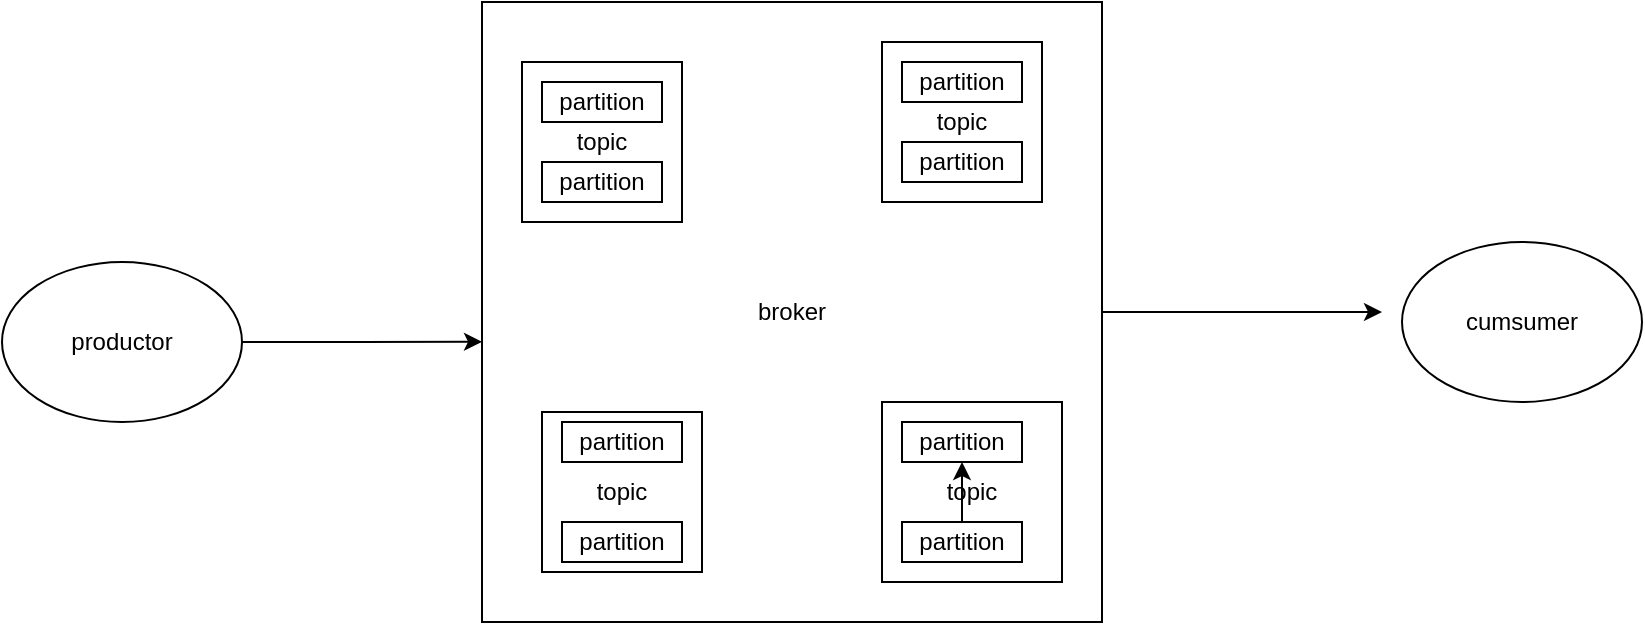 <mxfile version="15.0.3" type="github">
  <diagram id="T6aWYmaiN7USkMEzWHVN" name="Page-1">
    <mxGraphModel dx="823" dy="418" grid="1" gridSize="10" guides="1" tooltips="1" connect="1" arrows="1" fold="1" page="1" pageScale="1" pageWidth="827" pageHeight="1169" math="0" shadow="0">
      <root>
        <mxCell id="0" />
        <mxCell id="1" parent="0" />
        <mxCell id="ToA6nYqMbf0hWuWd9hDe-40" style="edgeStyle=orthogonalEdgeStyle;rounded=0;orthogonalLoop=1;jettySize=auto;html=1;exitX=1;exitY=0.5;exitDx=0;exitDy=0;" edge="1" parent="1" source="ToA6nYqMbf0hWuWd9hDe-2">
          <mxGeometry relative="1" as="geometry">
            <mxPoint x="690" y="215" as="targetPoint" />
          </mxGeometry>
        </mxCell>
        <mxCell id="ToA6nYqMbf0hWuWd9hDe-2" value="broker" style="whiteSpace=wrap;html=1;aspect=fixed;" vertex="1" parent="1">
          <mxGeometry x="240" y="60" width="310" height="310" as="geometry" />
        </mxCell>
        <mxCell id="ToA6nYqMbf0hWuWd9hDe-39" style="edgeStyle=orthogonalEdgeStyle;rounded=0;orthogonalLoop=1;jettySize=auto;html=1;exitX=1;exitY=0.5;exitDx=0;exitDy=0;entryX=0;entryY=0.548;entryDx=0;entryDy=0;entryPerimeter=0;" edge="1" parent="1" source="ToA6nYqMbf0hWuWd9hDe-7" target="ToA6nYqMbf0hWuWd9hDe-2">
          <mxGeometry relative="1" as="geometry" />
        </mxCell>
        <mxCell id="ToA6nYqMbf0hWuWd9hDe-7" value="productor" style="ellipse;whiteSpace=wrap;html=1;" vertex="1" parent="1">
          <mxGeometry y="190" width="120" height="80" as="geometry" />
        </mxCell>
        <mxCell id="ToA6nYqMbf0hWuWd9hDe-8" value="cumsumer" style="ellipse;whiteSpace=wrap;html=1;" vertex="1" parent="1">
          <mxGeometry x="700" y="180" width="120" height="80" as="geometry" />
        </mxCell>
        <mxCell id="ToA6nYqMbf0hWuWd9hDe-10" value="topic" style="whiteSpace=wrap;html=1;aspect=fixed;" vertex="1" parent="1">
          <mxGeometry x="260" y="90" width="80" height="80" as="geometry" />
        </mxCell>
        <mxCell id="ToA6nYqMbf0hWuWd9hDe-14" value="partition" style="rounded=0;whiteSpace=wrap;html=1;" vertex="1" parent="1">
          <mxGeometry x="270" y="100" width="60" height="20" as="geometry" />
        </mxCell>
        <mxCell id="ToA6nYqMbf0hWuWd9hDe-23" value="partition" style="rounded=0;whiteSpace=wrap;html=1;" vertex="1" parent="1">
          <mxGeometry x="270" y="140" width="60" height="20" as="geometry" />
        </mxCell>
        <mxCell id="ToA6nYqMbf0hWuWd9hDe-26" value="topic" style="whiteSpace=wrap;html=1;aspect=fixed;" vertex="1" parent="1">
          <mxGeometry x="440" y="80" width="80" height="80" as="geometry" />
        </mxCell>
        <mxCell id="ToA6nYqMbf0hWuWd9hDe-27" value="topic" style="whiteSpace=wrap;html=1;aspect=fixed;" vertex="1" parent="1">
          <mxGeometry x="270" y="265" width="80" height="80" as="geometry" />
        </mxCell>
        <mxCell id="ToA6nYqMbf0hWuWd9hDe-28" value="topic" style="whiteSpace=wrap;html=1;aspect=fixed;" vertex="1" parent="1">
          <mxGeometry x="440" y="260" width="90" height="90" as="geometry" />
        </mxCell>
        <mxCell id="ToA6nYqMbf0hWuWd9hDe-29" value="partition" style="rounded=0;whiteSpace=wrap;html=1;" vertex="1" parent="1">
          <mxGeometry x="280" y="270" width="60" height="20" as="geometry" />
        </mxCell>
        <mxCell id="ToA6nYqMbf0hWuWd9hDe-30" value="partition" style="rounded=0;whiteSpace=wrap;html=1;" vertex="1" parent="1">
          <mxGeometry x="280" y="320" width="60" height="20" as="geometry" />
        </mxCell>
        <mxCell id="ToA6nYqMbf0hWuWd9hDe-32" value="partition" style="rounded=0;whiteSpace=wrap;html=1;" vertex="1" parent="1">
          <mxGeometry x="450" y="90" width="60" height="20" as="geometry" />
        </mxCell>
        <mxCell id="ToA6nYqMbf0hWuWd9hDe-33" value="partition" style="rounded=0;whiteSpace=wrap;html=1;" vertex="1" parent="1">
          <mxGeometry x="450" y="130" width="60" height="20" as="geometry" />
        </mxCell>
        <mxCell id="ToA6nYqMbf0hWuWd9hDe-34" value="partition" style="rounded=0;whiteSpace=wrap;html=1;" vertex="1" parent="1">
          <mxGeometry x="450" y="270" width="60" height="20" as="geometry" />
        </mxCell>
        <mxCell id="ToA6nYqMbf0hWuWd9hDe-36" value="" style="edgeStyle=orthogonalEdgeStyle;rounded=0;orthogonalLoop=1;jettySize=auto;html=1;" edge="1" parent="1" source="ToA6nYqMbf0hWuWd9hDe-35" target="ToA6nYqMbf0hWuWd9hDe-34">
          <mxGeometry relative="1" as="geometry" />
        </mxCell>
        <mxCell id="ToA6nYqMbf0hWuWd9hDe-35" value="partition" style="rounded=0;whiteSpace=wrap;html=1;" vertex="1" parent="1">
          <mxGeometry x="450" y="320" width="60" height="20" as="geometry" />
        </mxCell>
      </root>
    </mxGraphModel>
  </diagram>
</mxfile>
